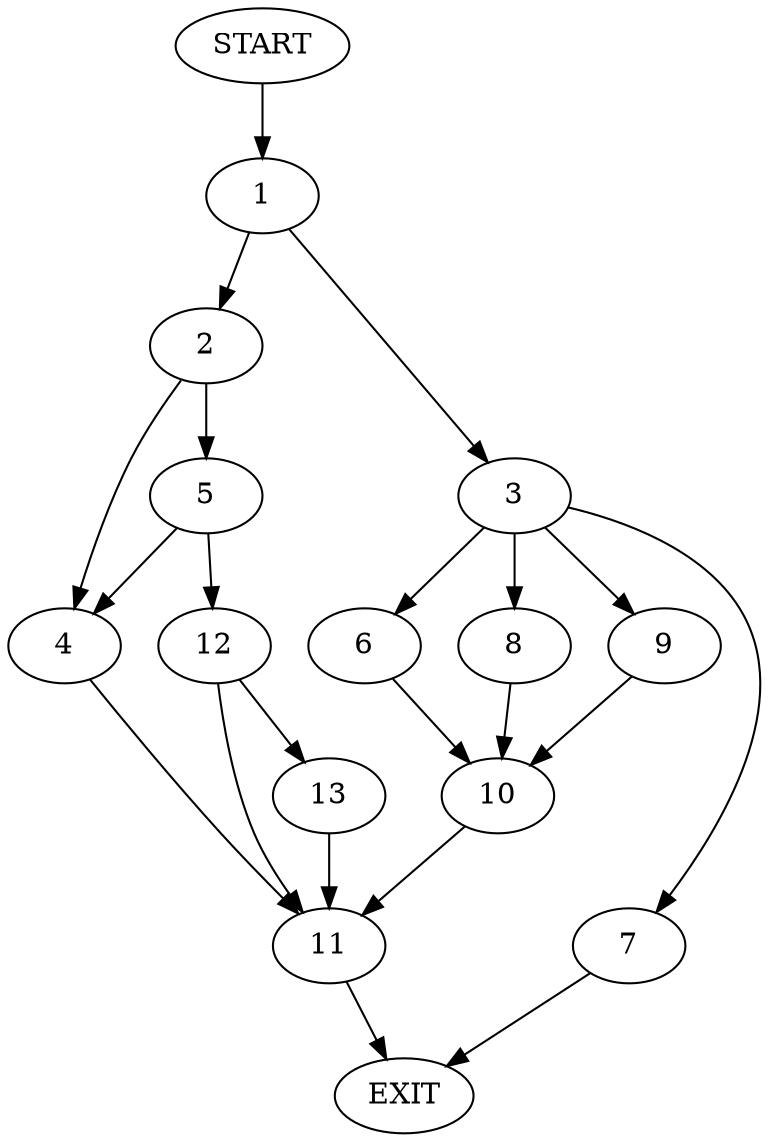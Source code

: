 digraph {
0 [label="START"]
14 [label="EXIT"]
0 -> 1
1 -> 2
1 -> 3
2 -> 4
2 -> 5
3 -> 6
3 -> 7
3 -> 8
3 -> 9
8 -> 10
9 -> 10
7 -> 14
6 -> 10
10 -> 11
11 -> 14
5 -> 12
5 -> 4
4 -> 11
12 -> 13
12 -> 11
13 -> 11
}

